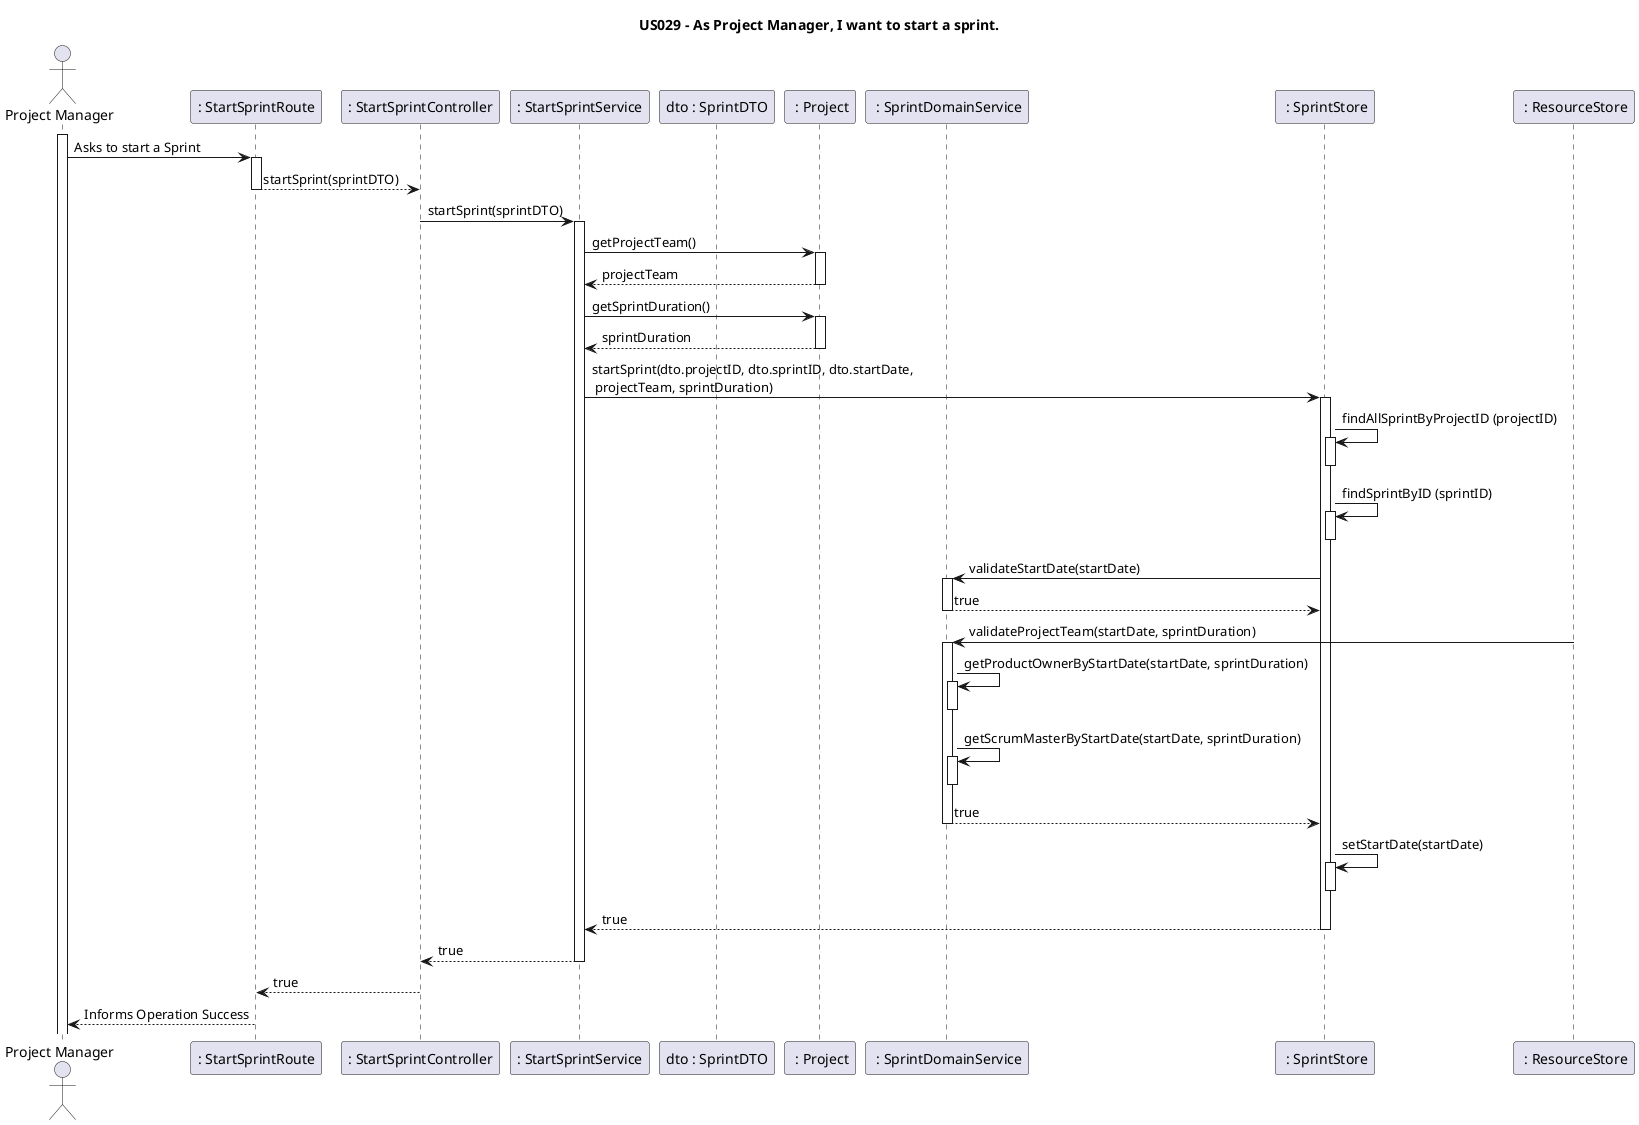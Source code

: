 @startuml

title US029 - As Project Manager, I want to start a sprint.

autoactivate on
'autonumber

actor "Project Manager" as projectManager
participant ": StartSprintRoute" as UI
participant ": StartSprintController" as Ctrl
participant ": StartSprintService" as startSprintService
participant "dto : SprintDTO" as sprintDTO
participant " : Project" as project
participant " : SprintDomainService" as sprintDomainService
participant " : SprintStore" as sprintStore
participant " : ResourceStore" as resourceStore


activate projectManager


projectManager -> UI: Asks to start a Sprint
UI --> Ctrl: startSprint(sprintDTO)
Ctrl -> startSprintService: startSprint(sprintDTO)
startSprintService -> project: getProjectTeam()
project --> startSprintService: projectTeam
startSprintService -> project: getSprintDuration()
project --> startSprintService: sprintDuration
startSprintService -> sprintStore: startSprint(dto.projectID, dto.sprintID, dto.startDate, \n projectTeam, sprintDuration)
sprintStore -> sprintStore: findAllSprintByProjectID (projectID)
deactivate
sprintStore -> sprintStore: findSprintByID (sprintID)
deactivate
sprintStore -> sprintDomainService: validateStartDate(startDate)
sprintDomainService --> sprintStore: true
resourceStore -> sprintDomainService: validateProjectTeam(startDate, sprintDuration)
sprintDomainService -> sprintDomainService: getProductOwnerByStartDate(startDate, sprintDuration)
deactivate
sprintDomainService -> sprintDomainService: getScrumMasterByStartDate(startDate, sprintDuration)
deactivate
sprintDomainService --> sprintStore: true
sprintStore -> sprintStore: setStartDate(startDate)
deactivate
sprintStore --> startSprintService: true
startSprintService --> Ctrl: true
Ctrl --> UI: true
UI --> projectManager: Informs Operation Success
@enduml